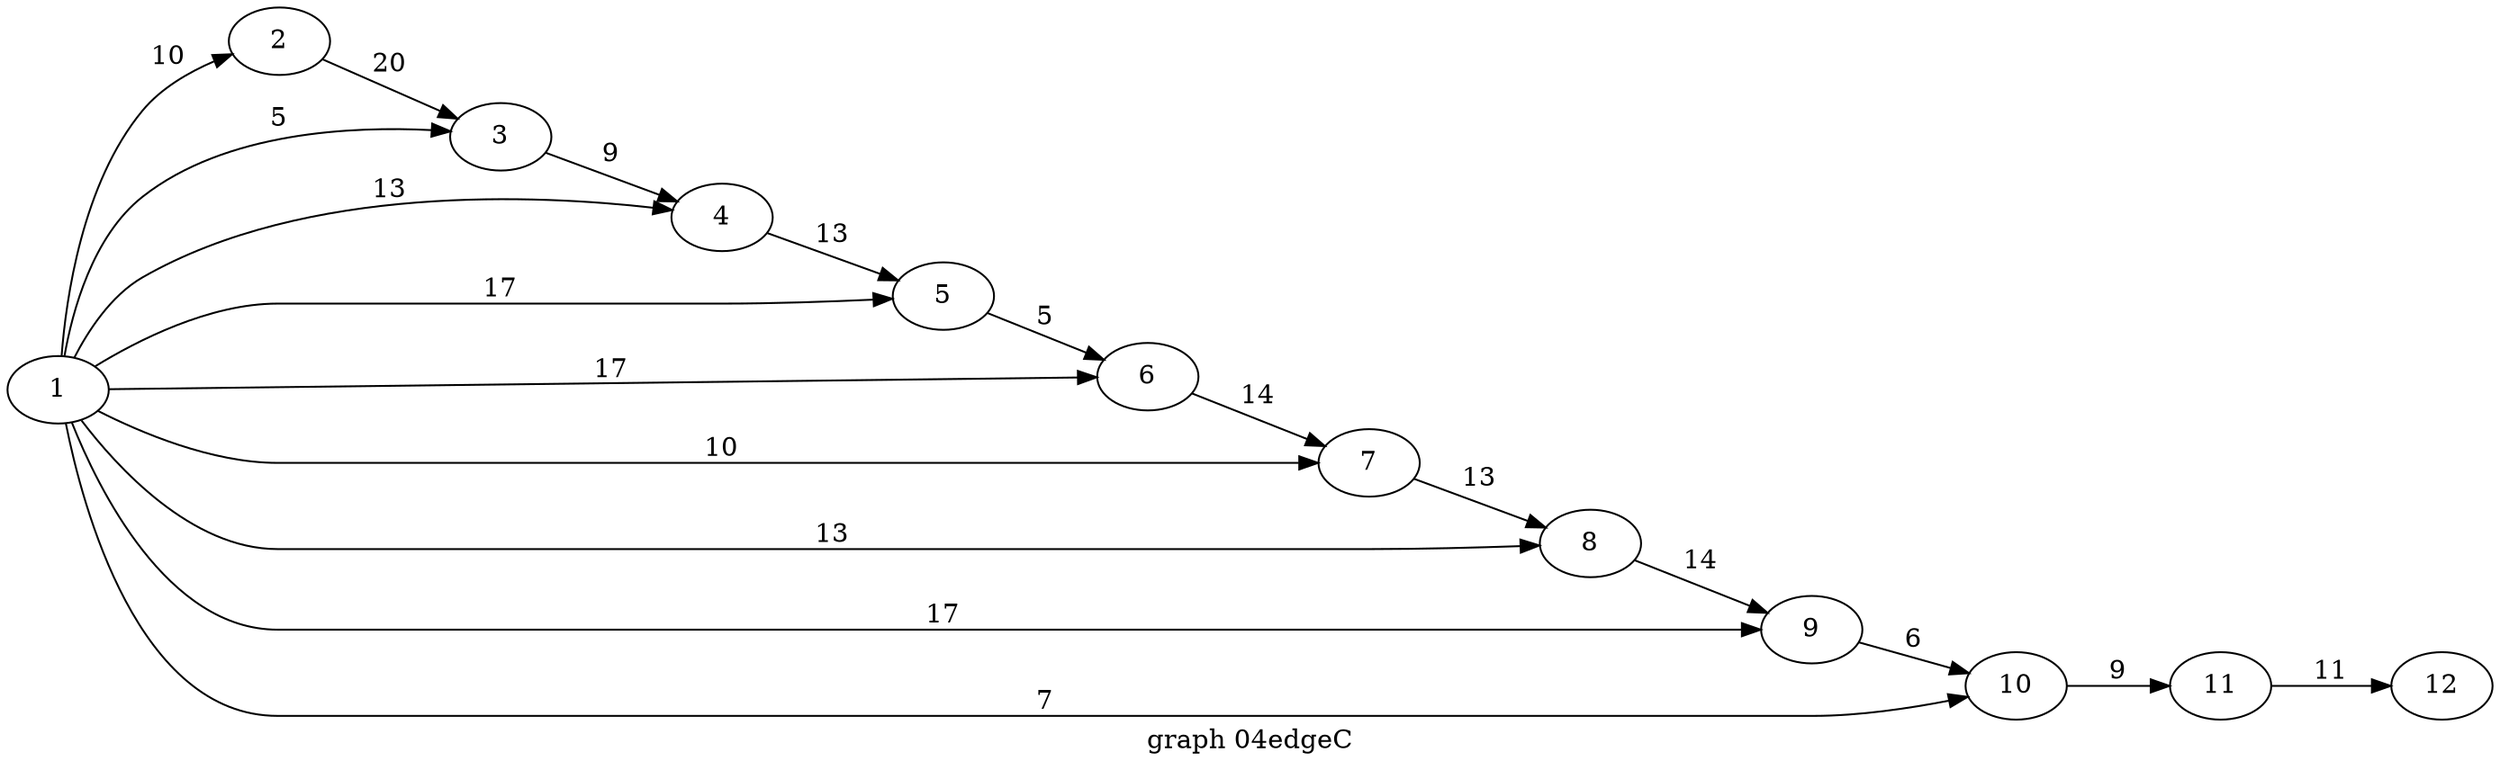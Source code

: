 digraph g{

rankdir = LR

1 -> 2 [label = " 10 "];
2 -> 3 [label = " 20 "];
3 -> 4 [label = " 9 "];
4 -> 5 [label = " 13 "];
5 -> 6 [label = " 5 "];
6 -> 7 [label = " 14 "];
7 -> 8 [label = " 13 "];
8 -> 9 [label = " 14 "];
9 -> 10 [label = " 6 "];
10 -> 11 [label = " 9 "];
11 -> 12 [label = " 11 "];
1 -> 3 [label = " 5 "];
1 -> 4 [label = " 13 "];
1 -> 5 [label = " 17 "];
1 -> 6 [label = " 17 "];
1 -> 7 [label = " 10 "];
1 -> 8 [label = " 13 "];
1 -> 9 [label = " 17 "];
1 -> 10 [label = " 7 "];

label = "graph 04edgeC"
}